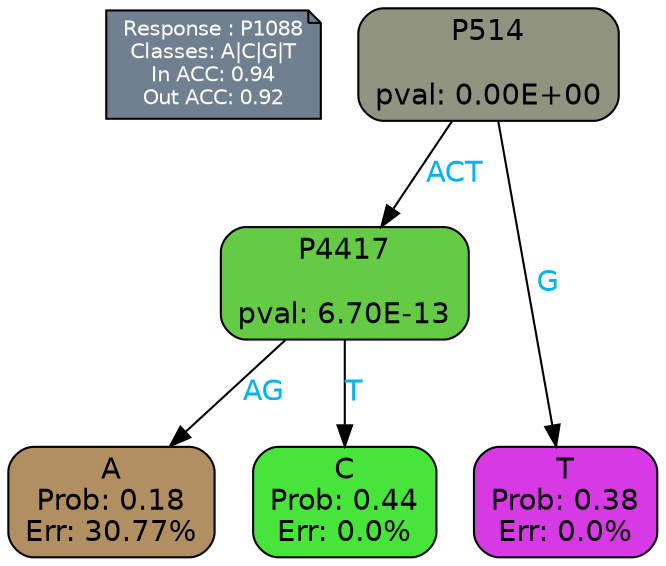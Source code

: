 digraph Tree {
node [shape=box, style="filled, rounded", color="black", fontname=helvetica] ;
graph [ranksep=equally, splines=polylines, bgcolor=transparent, dpi=600] ;
edge [fontname=helvetica] ;
LEGEND [label="Response : P1088
Classes: A|C|G|T
In ACC: 0.94
Out ACC: 0.92
",shape=note,align=left,style=filled,fillcolor="slategray",fontcolor="white",fontsize=10];1 [label="P514

pval: 0.00E+00", fillcolor="#919381"] ;
2 [label="P4417

pval: 6.70E-13", fillcolor="#66cb44"] ;
3 [label="A
Prob: 0.18
Err: 30.77%", fillcolor="#b18f60"] ;
4 [label="C
Prob: 0.44
Err: 0.0%", fillcolor="#47e539"] ;
5 [label="T
Prob: 0.38
Err: 0.0%", fillcolor="#d739e5"] ;
1 -> 2 [label="ACT",fontcolor=deepskyblue2] ;
1 -> 5 [label="G",fontcolor=deepskyblue2] ;
2 -> 3 [label="AG",fontcolor=deepskyblue2] ;
2 -> 4 [label="T",fontcolor=deepskyblue2] ;
{rank = same; 3;4;5;}{rank = same; LEGEND;1;}}